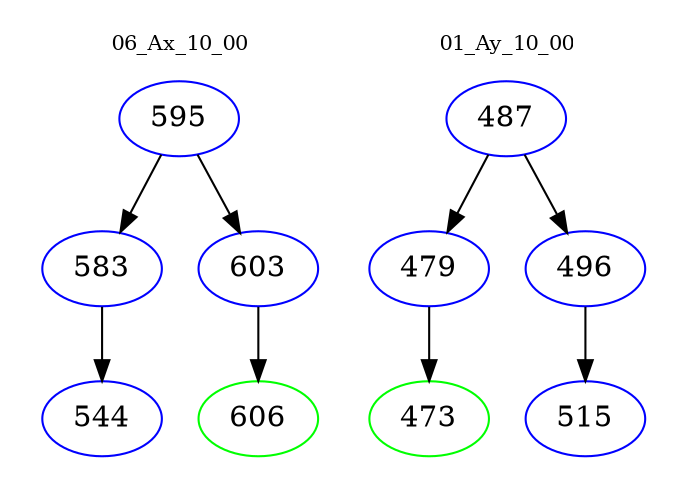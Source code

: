 digraph{
subgraph cluster_0 {
color = white
label = "06_Ax_10_00";
fontsize=10;
T0_595 [label="595", color="blue"]
T0_595 -> T0_583 [color="black"]
T0_583 [label="583", color="blue"]
T0_583 -> T0_544 [color="black"]
T0_544 [label="544", color="blue"]
T0_595 -> T0_603 [color="black"]
T0_603 [label="603", color="blue"]
T0_603 -> T0_606 [color="black"]
T0_606 [label="606", color="green"]
}
subgraph cluster_1 {
color = white
label = "01_Ay_10_00";
fontsize=10;
T1_487 [label="487", color="blue"]
T1_487 -> T1_479 [color="black"]
T1_479 [label="479", color="blue"]
T1_479 -> T1_473 [color="black"]
T1_473 [label="473", color="green"]
T1_487 -> T1_496 [color="black"]
T1_496 [label="496", color="blue"]
T1_496 -> T1_515 [color="black"]
T1_515 [label="515", color="blue"]
}
}
